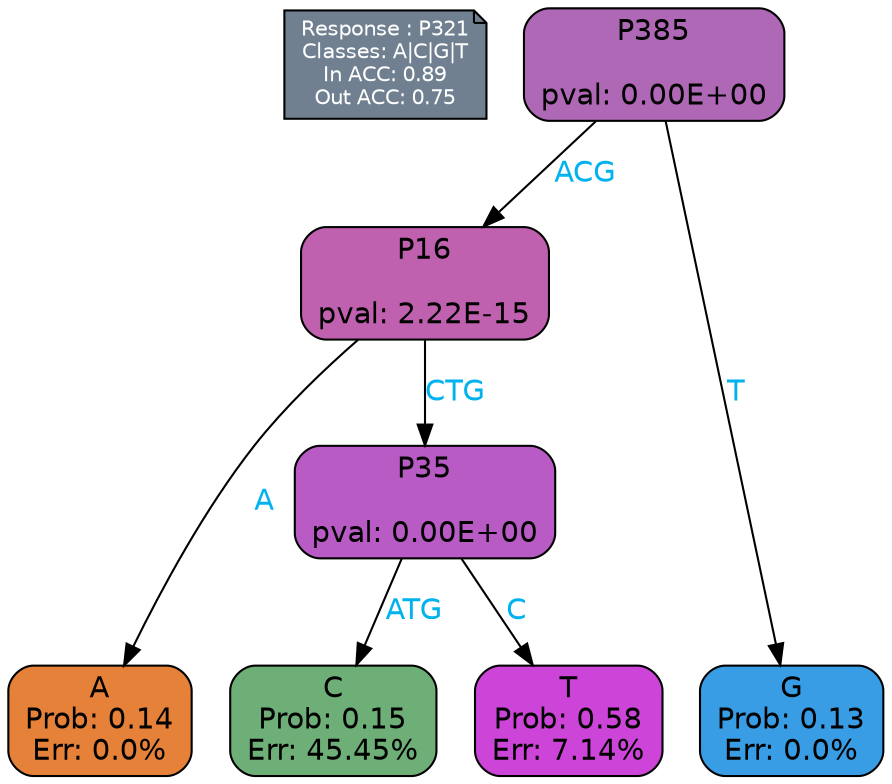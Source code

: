 digraph Tree {
node [shape=box, style="filled, rounded", color="black", fontname=helvetica] ;
graph [ranksep=equally, splines=polylines, bgcolor=transparent, dpi=600] ;
edge [fontname=helvetica] ;
LEGEND [label="Response : P321
Classes: A|C|G|T
In ACC: 0.89
Out ACC: 0.75
",shape=note,align=left,style=filled,fillcolor="slategray",fontcolor="white",fontsize=10];1 [label="P385

pval: 0.00E+00", fillcolor="#af68b5"] ;
2 [label="P16

pval: 2.22E-15", fillcolor="#bf61ae"] ;
3 [label="A
Prob: 0.14
Err: 0.0%", fillcolor="#e58139"] ;
4 [label="P35

pval: 0.00E+00", fillcolor="#b85bc4"] ;
5 [label="C
Prob: 0.15
Err: 45.45%", fillcolor="#6daf77"] ;
6 [label="T
Prob: 0.58
Err: 7.14%", fillcolor="#cc45d8"] ;
7 [label="G
Prob: 0.13
Err: 0.0%", fillcolor="#399de5"] ;
1 -> 2 [label="ACG",fontcolor=deepskyblue2] ;
1 -> 7 [label="T",fontcolor=deepskyblue2] ;
2 -> 3 [label="A",fontcolor=deepskyblue2] ;
2 -> 4 [label="CTG",fontcolor=deepskyblue2] ;
4 -> 5 [label="ATG",fontcolor=deepskyblue2] ;
4 -> 6 [label="C",fontcolor=deepskyblue2] ;
{rank = same; 3;5;6;7;}{rank = same; LEGEND;1;}}